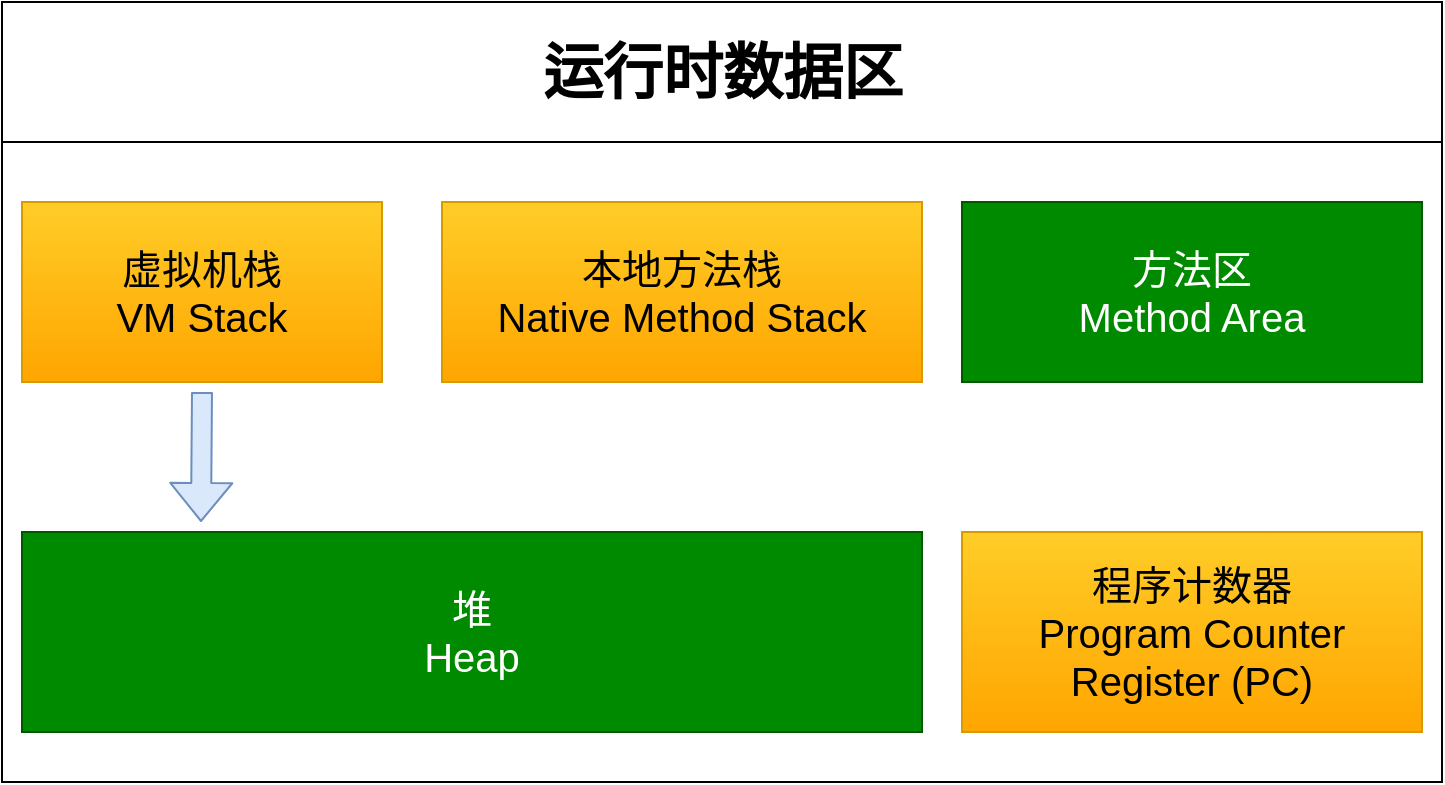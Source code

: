 <mxfile version="14.4.2" type="github">
  <diagram id="gFgsqIMMcTmuyoquSqHP" name="Page-1">
    <mxGraphModel dx="1038" dy="511" grid="1" gridSize="10" guides="1" tooltips="1" connect="1" arrows="1" fold="1" page="1" pageScale="1" pageWidth="827" pageHeight="1169" math="0" shadow="0">
      <root>
        <mxCell id="0" />
        <mxCell id="1" parent="0" />
        <mxCell id="H32aFFy1Qe1fv2tfO5y2-1" value="运行时数据区" style="swimlane;html=1;startSize=70;horizontal=1;containerType=tree;newEdgeStyle={&quot;edgeStyle&quot;:&quot;elbowEdgeStyle&quot;,&quot;startArrow&quot;:&quot;none&quot;,&quot;endArrow&quot;:&quot;none&quot;};fontSize=30;" vertex="1" parent="1">
          <mxGeometry x="40" y="270" width="720" height="390" as="geometry">
            <mxRectangle x="190" y="320" width="100" height="20" as="alternateBounds" />
          </mxGeometry>
        </mxCell>
        <mxCell id="H32aFFy1Qe1fv2tfO5y2-2" value="虚拟机栈&lt;br style=&quot;font-size: 20px;&quot;&gt;VM Stack" style="rounded=0;whiteSpace=wrap;html=1;gradientColor=#ffa500;fillColor=#ffcd28;strokeColor=#d79b00;fontSize=20;" vertex="1" parent="H32aFFy1Qe1fv2tfO5y2-1">
          <mxGeometry x="10" y="100" width="180" height="90" as="geometry" />
        </mxCell>
        <mxCell id="H32aFFy1Qe1fv2tfO5y2-3" value="本地方法栈&lt;br style=&quot;font-size: 20px;&quot;&gt;Native Method Stack" style="rounded=0;whiteSpace=wrap;html=1;gradientColor=#ffa500;fillColor=#ffcd28;strokeColor=#d79b00;fontSize=20;" vertex="1" parent="H32aFFy1Qe1fv2tfO5y2-1">
          <mxGeometry x="220" y="100" width="240" height="90" as="geometry" />
        </mxCell>
        <mxCell id="H32aFFy1Qe1fv2tfO5y2-4" value="方法区&lt;br style=&quot;font-size: 20px;&quot;&gt;Method Area" style="rounded=0;whiteSpace=wrap;html=1;fillColor=#008a00;strokeColor=#005700;fontColor=#ffffff;fontSize=20;" vertex="1" parent="H32aFFy1Qe1fv2tfO5y2-1">
          <mxGeometry x="480" y="100" width="230" height="90" as="geometry" />
        </mxCell>
        <mxCell id="H32aFFy1Qe1fv2tfO5y2-5" value="堆&lt;br style=&quot;font-size: 20px;&quot;&gt;Heap" style="rounded=0;whiteSpace=wrap;html=1;fillColor=#008a00;strokeColor=#005700;fontColor=#ffffff;fontSize=20;" vertex="1" parent="H32aFFy1Qe1fv2tfO5y2-1">
          <mxGeometry x="10" y="265" width="450" height="100" as="geometry" />
        </mxCell>
        <mxCell id="H32aFFy1Qe1fv2tfO5y2-6" value="程序计数器&lt;br style=&quot;font-size: 20px;&quot;&gt;Program Counter Register (PC)" style="rounded=0;whiteSpace=wrap;html=1;gradientColor=#ffa500;fillColor=#ffcd28;strokeColor=#d79b00;fontSize=20;" vertex="1" parent="H32aFFy1Qe1fv2tfO5y2-1">
          <mxGeometry x="480" y="265" width="230" height="100" as="geometry" />
        </mxCell>
        <mxCell id="H32aFFy1Qe1fv2tfO5y2-8" value="" style="shape=flexArrow;endArrow=classic;html=1;fillColor=#dae8fc;strokeColor=#6c8ebf;" edge="1" parent="H32aFFy1Qe1fv2tfO5y2-1">
          <mxGeometry width="50" height="50" relative="1" as="geometry">
            <mxPoint x="100" y="195" as="sourcePoint" />
            <mxPoint x="99.5" y="260" as="targetPoint" />
          </mxGeometry>
        </mxCell>
      </root>
    </mxGraphModel>
  </diagram>
</mxfile>
